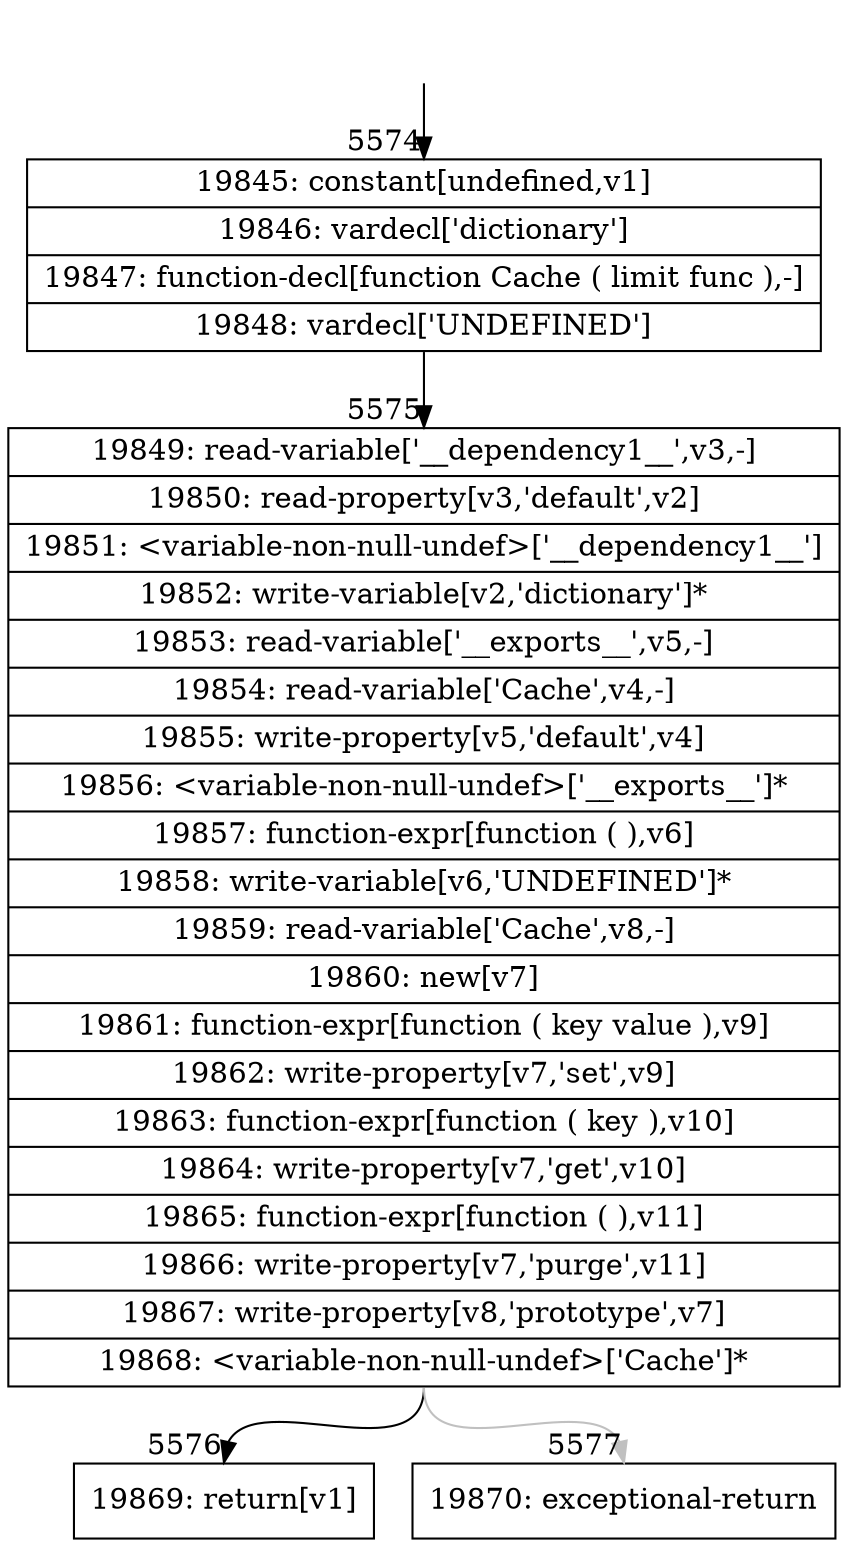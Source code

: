 digraph {
rankdir="TD"
BB_entry447[shape=none,label=""];
BB_entry447 -> BB5574 [tailport=s, headport=n, headlabel="    5574"]
BB5574 [shape=record label="{19845: constant[undefined,v1]|19846: vardecl['dictionary']|19847: function-decl[function Cache ( limit func ),-]|19848: vardecl['UNDEFINED']}" ] 
BB5574 -> BB5575 [tailport=s, headport=n, headlabel="      5575"]
BB5575 [shape=record label="{19849: read-variable['__dependency1__',v3,-]|19850: read-property[v3,'default',v2]|19851: \<variable-non-null-undef\>['__dependency1__']|19852: write-variable[v2,'dictionary']*|19853: read-variable['__exports__',v5,-]|19854: read-variable['Cache',v4,-]|19855: write-property[v5,'default',v4]|19856: \<variable-non-null-undef\>['__exports__']*|19857: function-expr[function ( ),v6]|19858: write-variable[v6,'UNDEFINED']*|19859: read-variable['Cache',v8,-]|19860: new[v7]|19861: function-expr[function ( key value ),v9]|19862: write-property[v7,'set',v9]|19863: function-expr[function ( key ),v10]|19864: write-property[v7,'get',v10]|19865: function-expr[function ( ),v11]|19866: write-property[v7,'purge',v11]|19867: write-property[v8,'prototype',v7]|19868: \<variable-non-null-undef\>['Cache']*}" ] 
BB5575 -> BB5576 [tailport=s, headport=n, headlabel="      5576"]
BB5575 -> BB5577 [tailport=s, headport=n, color=gray, headlabel="      5577"]
BB5576 [shape=record label="{19869: return[v1]}" ] 
BB5577 [shape=record label="{19870: exceptional-return}" ] 
//#$~ 10183
}
